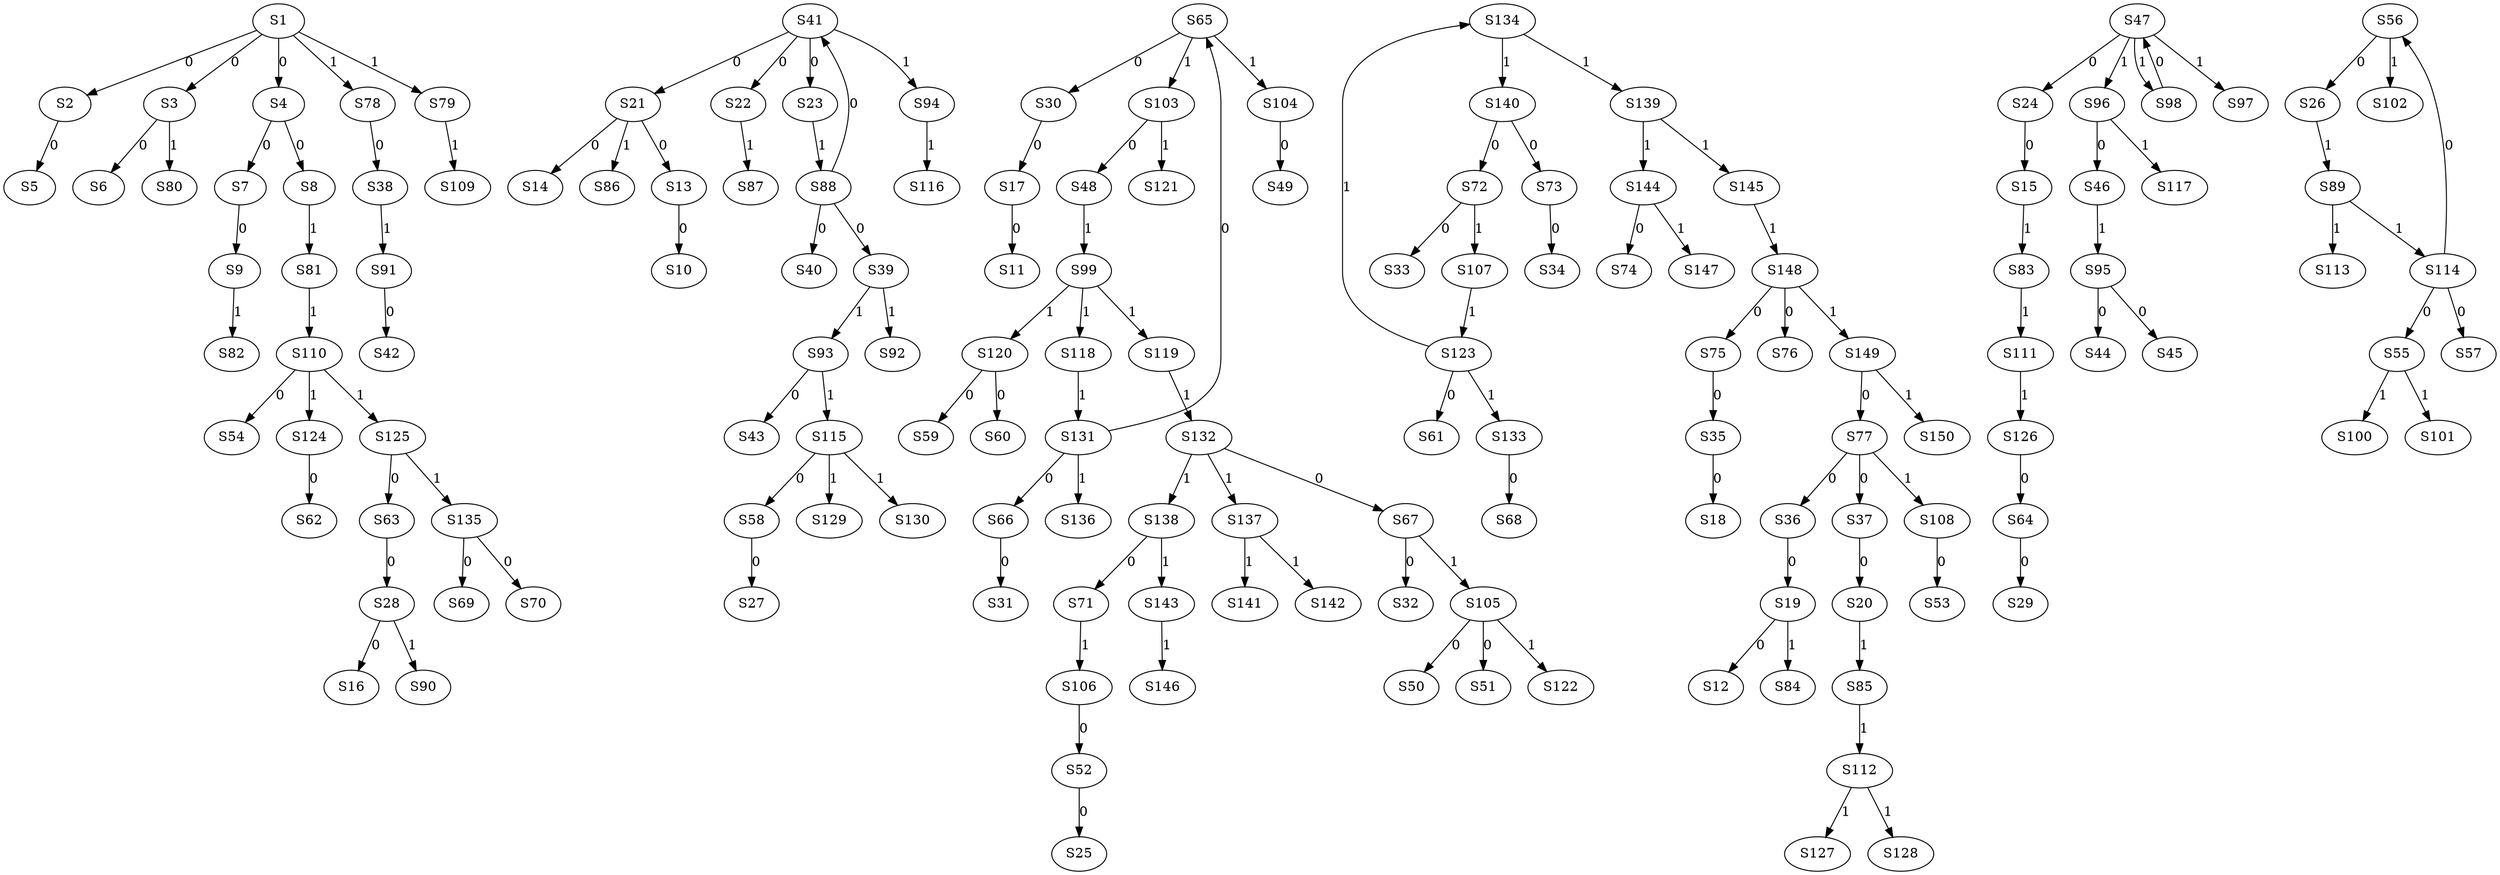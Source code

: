 strict digraph {
	S1 -> S2 [ label = 0 ];
	S1 -> S3 [ label = 0 ];
	S1 -> S4 [ label = 0 ];
	S2 -> S5 [ label = 0 ];
	S3 -> S6 [ label = 0 ];
	S4 -> S7 [ label = 0 ];
	S4 -> S8 [ label = 0 ];
	S7 -> S9 [ label = 0 ];
	S13 -> S10 [ label = 0 ];
	S17 -> S11 [ label = 0 ];
	S19 -> S12 [ label = 0 ];
	S21 -> S13 [ label = 0 ];
	S21 -> S14 [ label = 0 ];
	S24 -> S15 [ label = 0 ];
	S28 -> S16 [ label = 0 ];
	S30 -> S17 [ label = 0 ];
	S35 -> S18 [ label = 0 ];
	S36 -> S19 [ label = 0 ];
	S37 -> S20 [ label = 0 ];
	S41 -> S21 [ label = 0 ];
	S41 -> S22 [ label = 0 ];
	S41 -> S23 [ label = 0 ];
	S47 -> S24 [ label = 0 ];
	S52 -> S25 [ label = 0 ];
	S56 -> S26 [ label = 0 ];
	S58 -> S27 [ label = 0 ];
	S63 -> S28 [ label = 0 ];
	S64 -> S29 [ label = 0 ];
	S65 -> S30 [ label = 0 ];
	S66 -> S31 [ label = 0 ];
	S67 -> S32 [ label = 0 ];
	S72 -> S33 [ label = 0 ];
	S73 -> S34 [ label = 0 ];
	S75 -> S35 [ label = 0 ];
	S77 -> S36 [ label = 0 ];
	S77 -> S37 [ label = 0 ];
	S78 -> S38 [ label = 0 ];
	S88 -> S39 [ label = 0 ];
	S88 -> S40 [ label = 0 ];
	S88 -> S41 [ label = 0 ];
	S91 -> S42 [ label = 0 ];
	S93 -> S43 [ label = 0 ];
	S95 -> S44 [ label = 0 ];
	S95 -> S45 [ label = 0 ];
	S96 -> S46 [ label = 0 ];
	S98 -> S47 [ label = 0 ];
	S103 -> S48 [ label = 0 ];
	S104 -> S49 [ label = 0 ];
	S105 -> S50 [ label = 0 ];
	S105 -> S51 [ label = 0 ];
	S106 -> S52 [ label = 0 ];
	S108 -> S53 [ label = 0 ];
	S110 -> S54 [ label = 0 ];
	S114 -> S55 [ label = 0 ];
	S114 -> S56 [ label = 0 ];
	S114 -> S57 [ label = 0 ];
	S115 -> S58 [ label = 0 ];
	S120 -> S59 [ label = 0 ];
	S120 -> S60 [ label = 0 ];
	S123 -> S61 [ label = 0 ];
	S124 -> S62 [ label = 0 ];
	S125 -> S63 [ label = 0 ];
	S126 -> S64 [ label = 0 ];
	S131 -> S65 [ label = 0 ];
	S131 -> S66 [ label = 0 ];
	S132 -> S67 [ label = 0 ];
	S133 -> S68 [ label = 0 ];
	S135 -> S69 [ label = 0 ];
	S135 -> S70 [ label = 0 ];
	S138 -> S71 [ label = 0 ];
	S140 -> S72 [ label = 0 ];
	S140 -> S73 [ label = 0 ];
	S144 -> S74 [ label = 0 ];
	S148 -> S75 [ label = 0 ];
	S148 -> S76 [ label = 0 ];
	S149 -> S77 [ label = 0 ];
	S1 -> S78 [ label = 1 ];
	S1 -> S79 [ label = 1 ];
	S3 -> S80 [ label = 1 ];
	S8 -> S81 [ label = 1 ];
	S9 -> S82 [ label = 1 ];
	S15 -> S83 [ label = 1 ];
	S19 -> S84 [ label = 1 ];
	S20 -> S85 [ label = 1 ];
	S21 -> S86 [ label = 1 ];
	S22 -> S87 [ label = 1 ];
	S23 -> S88 [ label = 1 ];
	S26 -> S89 [ label = 1 ];
	S28 -> S90 [ label = 1 ];
	S38 -> S91 [ label = 1 ];
	S39 -> S92 [ label = 1 ];
	S39 -> S93 [ label = 1 ];
	S41 -> S94 [ label = 1 ];
	S46 -> S95 [ label = 1 ];
	S47 -> S96 [ label = 1 ];
	S47 -> S97 [ label = 1 ];
	S47 -> S98 [ label = 1 ];
	S48 -> S99 [ label = 1 ];
	S55 -> S100 [ label = 1 ];
	S55 -> S101 [ label = 1 ];
	S56 -> S102 [ label = 1 ];
	S65 -> S103 [ label = 1 ];
	S65 -> S104 [ label = 1 ];
	S67 -> S105 [ label = 1 ];
	S71 -> S106 [ label = 1 ];
	S72 -> S107 [ label = 1 ];
	S77 -> S108 [ label = 1 ];
	S79 -> S109 [ label = 1 ];
	S81 -> S110 [ label = 1 ];
	S83 -> S111 [ label = 1 ];
	S85 -> S112 [ label = 1 ];
	S89 -> S113 [ label = 1 ];
	S89 -> S114 [ label = 1 ];
	S93 -> S115 [ label = 1 ];
	S94 -> S116 [ label = 1 ];
	S96 -> S117 [ label = 1 ];
	S99 -> S118 [ label = 1 ];
	S99 -> S119 [ label = 1 ];
	S99 -> S120 [ label = 1 ];
	S103 -> S121 [ label = 1 ];
	S105 -> S122 [ label = 1 ];
	S107 -> S123 [ label = 1 ];
	S110 -> S124 [ label = 1 ];
	S110 -> S125 [ label = 1 ];
	S111 -> S126 [ label = 1 ];
	S112 -> S127 [ label = 1 ];
	S112 -> S128 [ label = 1 ];
	S115 -> S129 [ label = 1 ];
	S115 -> S130 [ label = 1 ];
	S118 -> S131 [ label = 1 ];
	S119 -> S132 [ label = 1 ];
	S123 -> S133 [ label = 1 ];
	S123 -> S134 [ label = 1 ];
	S125 -> S135 [ label = 1 ];
	S131 -> S136 [ label = 1 ];
	S132 -> S137 [ label = 1 ];
	S132 -> S138 [ label = 1 ];
	S134 -> S139 [ label = 1 ];
	S134 -> S140 [ label = 1 ];
	S137 -> S141 [ label = 1 ];
	S137 -> S142 [ label = 1 ];
	S138 -> S143 [ label = 1 ];
	S139 -> S144 [ label = 1 ];
	S139 -> S145 [ label = 1 ];
	S143 -> S146 [ label = 1 ];
	S144 -> S147 [ label = 1 ];
	S145 -> S148 [ label = 1 ];
	S148 -> S149 [ label = 1 ];
	S149 -> S150 [ label = 1 ];
}
